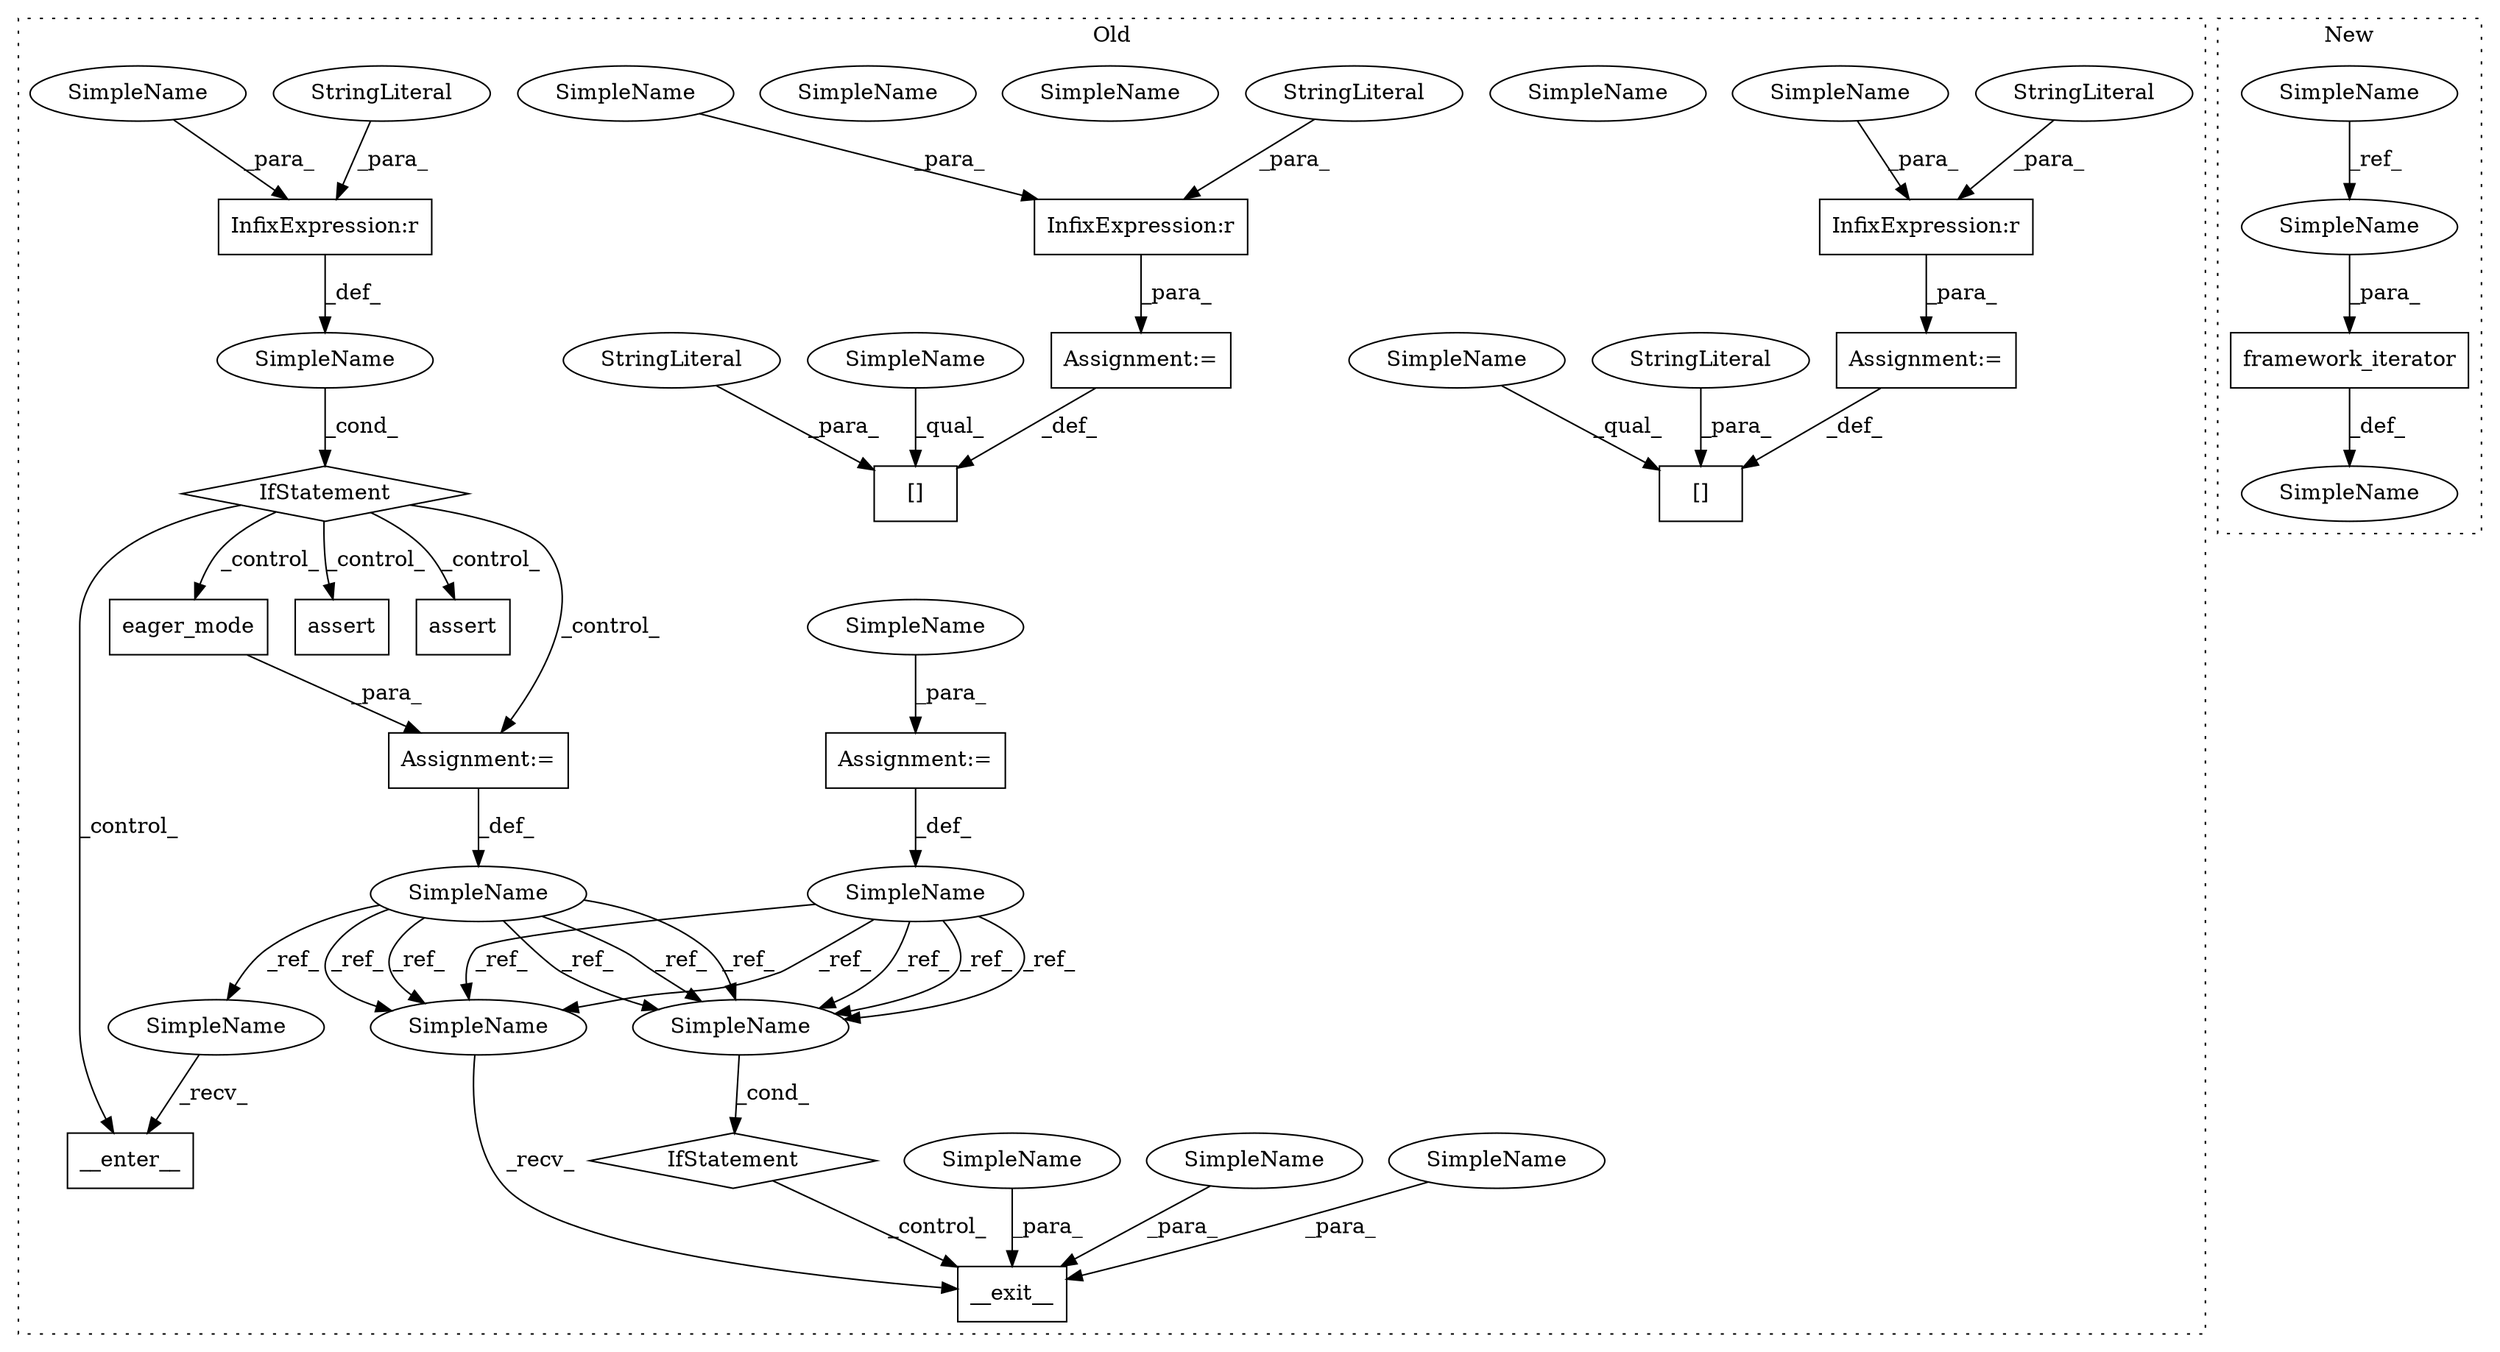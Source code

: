 digraph G {
subgraph cluster0 {
1 [label="[]" a="2" s="4826,4840" l="7,1" shape="box"];
3 [label="StringLiteral" a="45" s="4833" l="7" shape="ellipse"];
4 [label="Assignment:=" a="7" s="4841" l="1" shape="box"];
6 [label="[]" a="2" s="4781,4801" l="7,1" shape="box"];
7 [label="StringLiteral" a="45" s="4788" l="13" shape="ellipse"];
8 [label="InfixExpression:r" a="27" s="4845" l="4" shape="box"];
9 [label="InfixExpression:r" a="27" s="4806" l="4" shape="box"];
10 [label="StringLiteral" a="45" s="4810" l="7" shape="ellipse"];
11 [label="StringLiteral" a="45" s="4849" l="7" shape="ellipse"];
12 [label="Assignment:=" a="7" s="4802" l="1" shape="box"];
14 [label="InfixExpression:r" a="27" s="4987" l="4" shape="box"];
15 [label="eager_mode" a="32" s="5025" l="12" shape="box"];
16 [label="__enter__" a="32" s="5062" l="11" shape="box"];
17 [label="assert" a="6" s="5083" l="7" shape="box"];
18 [label="SimpleName" a="42" s="5010" l="14" shape="ellipse"];
19 [label="IfStatement" a="25" s="6457,6475" l="4,2" shape="diamond"];
20 [label="assert" a="6" s="5160" l="7" shape="box"];
21 [label="SimpleName" a="42" s="4954" l="14" shape="ellipse"];
22 [label="__exit__" a="32" s="6502,6525" l="9,1" shape="box"];
23 [label="IfStatement" a="25" s="4981,4998" l="4,2" shape="diamond"];
24 [label="Assignment:=" a="7" s="4968" l="1" shape="box"];
25 [label="SimpleName" a="42" s="6461" l="14" shape="ellipse"];
26 [label="SimpleName" a="42" s="" l="" shape="ellipse"];
27 [label="Assignment:=" a="7" s="5024" l="1" shape="box"];
28 [label="StringLiteral" a="45" s="4991" l="7" shape="ellipse"];
29 [label="SimpleName" a="42" s="6516" l="4" shape="ellipse"];
30 [label="SimpleName" a="42" s="4969" l="4" shape="ellipse"];
31 [label="SimpleName" a="42" s="6521" l="4" shape="ellipse"];
32 [label="SimpleName" a="42" s="6511" l="4" shape="ellipse"];
34 [label="SimpleName" a="42" s="6487" l="14" shape="ellipse"];
35 [label="SimpleName" a="42" s="6461" l="14" shape="ellipse"];
36 [label="SimpleName" a="42" s="5047" l="14" shape="ellipse"];
37 [label="SimpleName" a="42" s="4826" l="6" shape="ellipse"];
38 [label="SimpleName" a="42" s="4781" l="6" shape="ellipse"];
39 [label="SimpleName" a="42" s="4985" l="2" shape="ellipse"];
40 [label="SimpleName" a="42" s="4804" l="2" shape="ellipse"];
41 [label="SimpleName" a="42" s="4843" l="2" shape="ellipse"];
42 [label="SimpleName" a="42" s="6487" l="14" shape="ellipse"];
43 [label="SimpleName" a="42" s="6461" l="14" shape="ellipse"];
label = "Old";
style="dotted";
}
subgraph cluster1 {
2 [label="framework_iterator" a="32" s="4669,4721" l="19,1" shape="box"];
5 [label="SimpleName" a="42" s="4238" l="6" shape="ellipse"];
13 [label="SimpleName" a="42" s="4664" l="2" shape="ellipse"];
33 [label="SimpleName" a="42" s="4688" l="6" shape="ellipse"];
label = "New";
style="dotted";
}
2 -> 13 [label="_def_"];
3 -> 1 [label="_para_"];
4 -> 1 [label="_def_"];
5 -> 33 [label="_ref_"];
7 -> 6 [label="_para_"];
8 -> 4 [label="_para_"];
9 -> 12 [label="_para_"];
10 -> 9 [label="_para_"];
11 -> 8 [label="_para_"];
12 -> 6 [label="_def_"];
14 -> 26 [label="_def_"];
15 -> 27 [label="_para_"];
18 -> 42 [label="_ref_"];
18 -> 36 [label="_ref_"];
18 -> 43 [label="_ref_"];
18 -> 43 [label="_ref_"];
18 -> 43 [label="_ref_"];
18 -> 42 [label="_ref_"];
19 -> 22 [label="_control_"];
21 -> 43 [label="_ref_"];
21 -> 43 [label="_ref_"];
21 -> 42 [label="_ref_"];
21 -> 43 [label="_ref_"];
21 -> 42 [label="_ref_"];
23 -> 20 [label="_control_"];
23 -> 15 [label="_control_"];
23 -> 16 [label="_control_"];
23 -> 17 [label="_control_"];
23 -> 27 [label="_control_"];
24 -> 21 [label="_def_"];
26 -> 23 [label="_cond_"];
27 -> 18 [label="_def_"];
28 -> 14 [label="_para_"];
29 -> 22 [label="_para_"];
30 -> 24 [label="_para_"];
31 -> 22 [label="_para_"];
32 -> 22 [label="_para_"];
33 -> 2 [label="_para_"];
36 -> 16 [label="_recv_"];
37 -> 1 [label="_qual_"];
38 -> 6 [label="_qual_"];
39 -> 14 [label="_para_"];
40 -> 9 [label="_para_"];
41 -> 8 [label="_para_"];
42 -> 22 [label="_recv_"];
43 -> 19 [label="_cond_"];
}